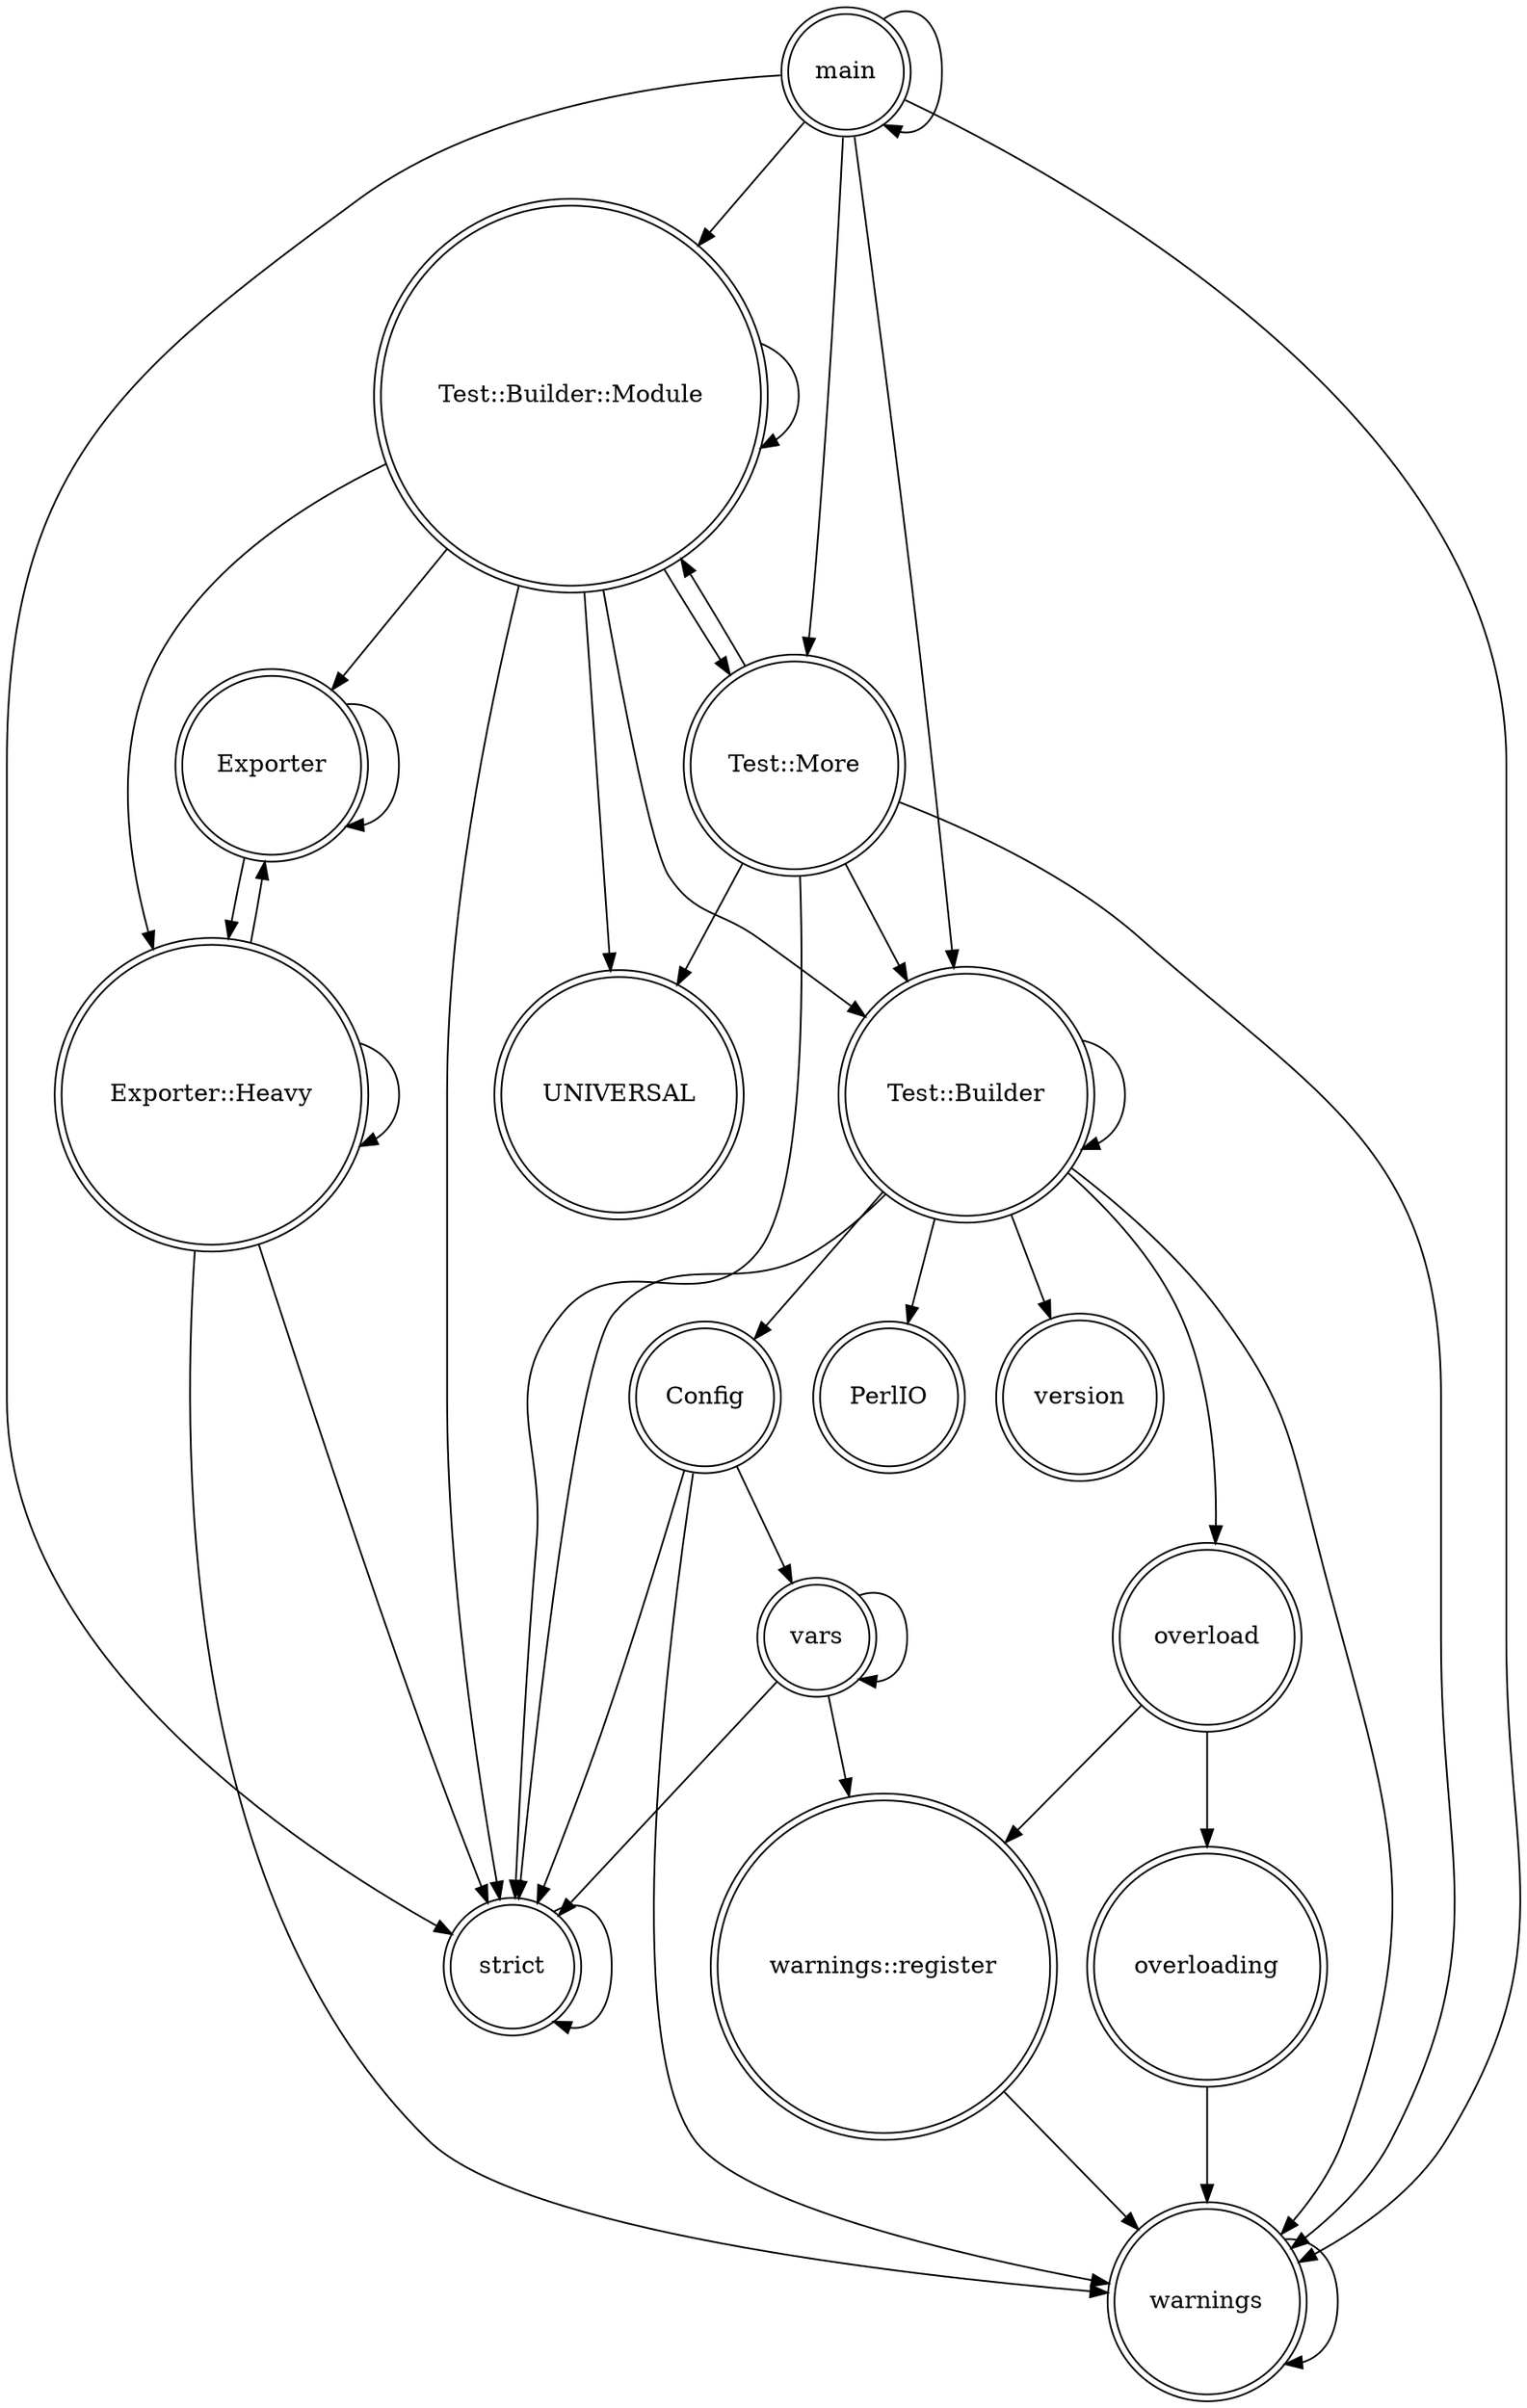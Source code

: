 digraph {
graph [overlap=false]
node [shape=doublecircle];
"Exporter" -> "Exporter";
"overloading" -> "warnings";
"warnings" -> "warnings";
"Exporter::Heavy" -> "Exporter";
"Exporter::Heavy" -> "warnings";
"main" -> "Test::Builder::Module";
"Test::Builder" -> "PerlIO";
"main" -> "Test::More";
"Test::Builder::Module" -> "strict";
"Test::Builder::Module" -> "Test::More";
"Test::Builder" -> "warnings";
"Config" -> "warnings";
"Exporter::Heavy" -> "Exporter::Heavy";
"Test::Builder" -> "Config";
"Exporter::Heavy" -> "strict";
"main" -> "Test::Builder";
"Config" -> "vars";
"Config" -> "strict";
"vars" -> "warnings::register";
"vars" -> "strict";
"Test::More" -> "UNIVERSAL";
"Test::Builder::Module" -> "Exporter::Heavy";
"Test::Builder::Module" -> "Exporter";
"Test::Builder::Module" -> "Test::Builder";
"main" -> "main";
"Test::More" -> "Test::Builder::Module";
"strict" -> "strict";
"Test::More" -> "Test::Builder";
"Exporter" -> "Exporter::Heavy";
"Test::Builder" -> "Test::Builder";
"overload" -> "warnings::register";
"Test::Builder::Module" -> "Test::Builder::Module";
"Test::Builder::Module" -> "UNIVERSAL";
"Test::Builder" -> "strict";
"overload" -> "overloading";
"Test::Builder" -> "overload";
"main" -> "strict";
"warnings::register" -> "warnings";
"main" -> "warnings";
"Test::Builder" -> "version";
"vars" -> "vars";
"Test::More" -> "strict";
"Test::More" -> "warnings";
}
